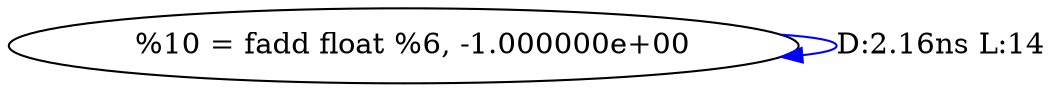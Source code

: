 digraph {
Node0x25cd590[label="  %10 = fadd float %6, -1.000000e+00"];
Node0x25cd590 -> Node0x25cd590[label="D:2.16ns L:14",color=blue];
}
